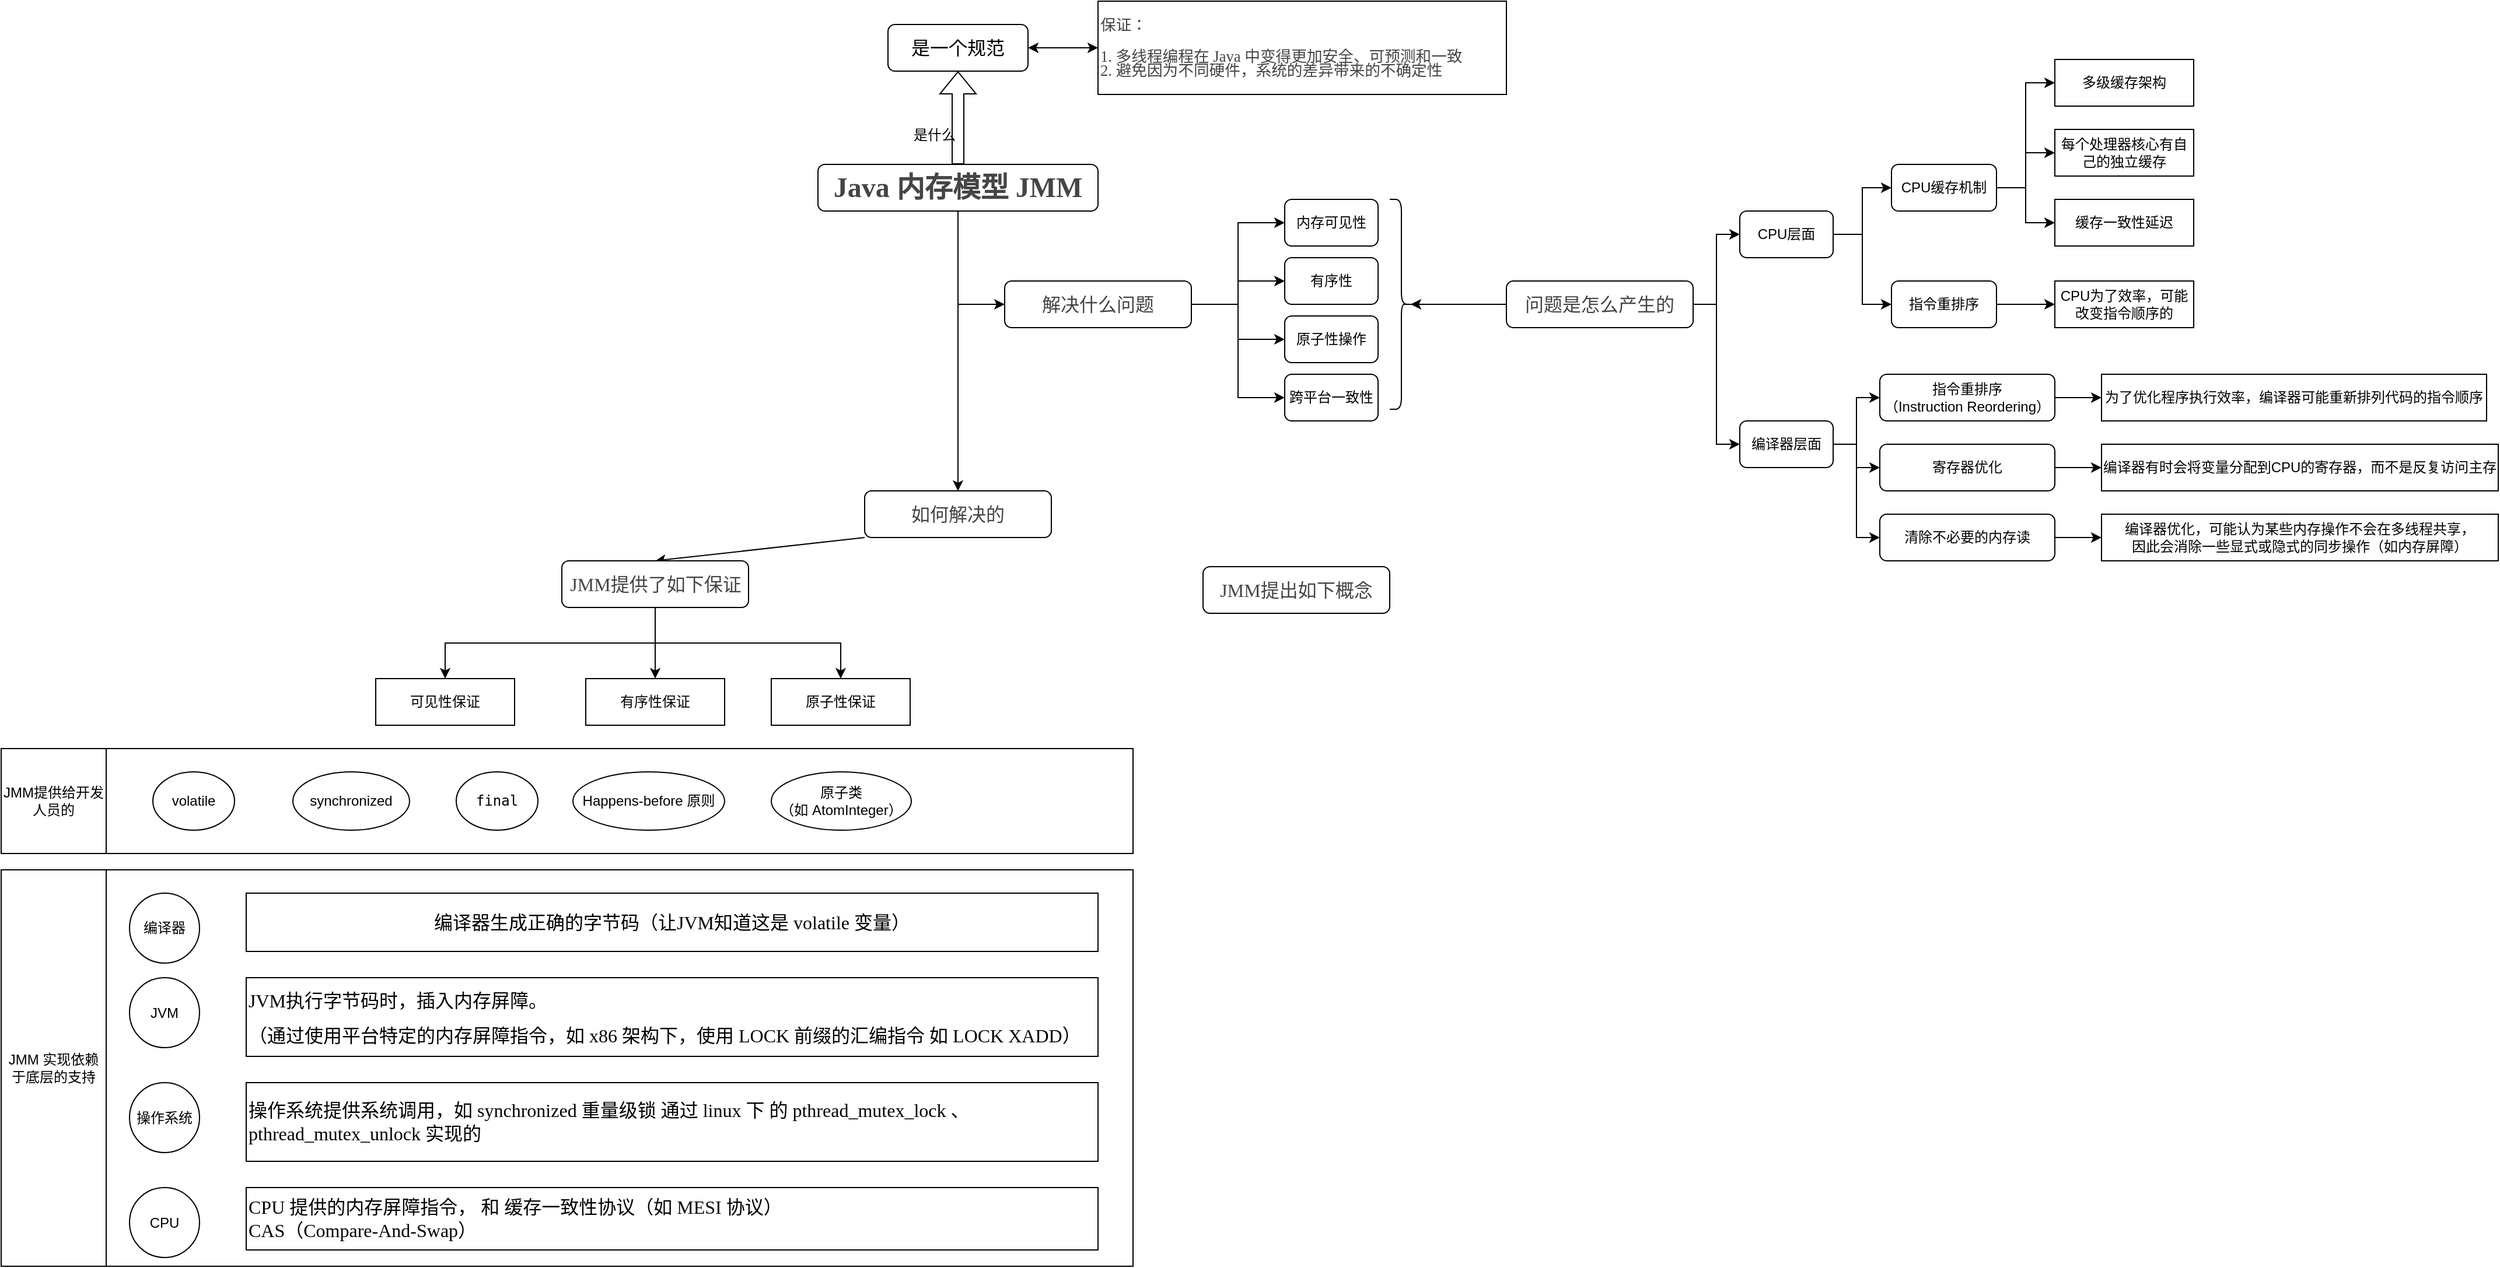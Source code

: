 <mxfile version="24.7.12">
  <diagram name="第 1 页" id="Gt02djALePsNuzyTQ-vI">
    <mxGraphModel dx="2261" dy="780" grid="1" gridSize="10" guides="1" tooltips="1" connect="1" arrows="1" fold="1" page="1" pageScale="1" pageWidth="827" pageHeight="1169" math="0" shadow="0">
      <root>
        <mxCell id="0" />
        <mxCell id="1" parent="0" />
        <mxCell id="FLvSi5OSzPN4O0kKnT5f-75" value="" style="rounded=0;whiteSpace=wrap;html=1;" vertex="1" parent="1">
          <mxGeometry x="-410" y="805" width="880" height="340" as="geometry" />
        </mxCell>
        <mxCell id="FLvSi5OSzPN4O0kKnT5f-64" value="" style="rounded=0;whiteSpace=wrap;html=1;" vertex="1" parent="1">
          <mxGeometry x="-420" y="701" width="890" height="90" as="geometry" />
        </mxCell>
        <mxCell id="FLvSi5OSzPN4O0kKnT5f-9" style="edgeStyle=orthogonalEdgeStyle;rounded=0;orthogonalLoop=1;jettySize=auto;html=1;entryX=0;entryY=0.5;entryDx=0;entryDy=0;" edge="1" parent="1" source="FLvSi5OSzPN4O0kKnT5f-1" target="FLvSi5OSzPN4O0kKnT5f-8">
          <mxGeometry relative="1" as="geometry" />
        </mxCell>
        <mxCell id="FLvSi5OSzPN4O0kKnT5f-49" style="edgeStyle=orthogonalEdgeStyle;rounded=0;orthogonalLoop=1;jettySize=auto;html=1;entryX=0.5;entryY=0;entryDx=0;entryDy=0;" edge="1" parent="1" source="FLvSi5OSzPN4O0kKnT5f-1" target="FLvSi5OSzPN4O0kKnT5f-48">
          <mxGeometry relative="1" as="geometry" />
        </mxCell>
        <mxCell id="FLvSi5OSzPN4O0kKnT5f-1" value="&lt;span style=&quot;font-family:&#39;微软雅黑&#39;; font-size:18pt; font-weight:600; color:#454545;&quot;&gt;Java 内存模型 JMM&lt;/span&gt;" style="rounded=1;whiteSpace=wrap;html=1;" vertex="1" parent="1">
          <mxGeometry x="200" y="200" width="240" height="40" as="geometry" />
        </mxCell>
        <mxCell id="FLvSi5OSzPN4O0kKnT5f-2" value="&lt;span style=&quot;font-family: 微软雅黑; font-size: 12pt;&quot;&gt;是一个规范&lt;/span&gt;" style="rounded=1;whiteSpace=wrap;html=1;" vertex="1" parent="1">
          <mxGeometry x="260" y="80" width="120" height="40" as="geometry" />
        </mxCell>
        <mxCell id="FLvSi5OSzPN4O0kKnT5f-4" value="是什么" style="text;html=1;align=center;verticalAlign=middle;whiteSpace=wrap;rounded=0;" vertex="1" parent="1">
          <mxGeometry x="270" y="160" width="60" height="30" as="geometry" />
        </mxCell>
        <mxCell id="FLvSi5OSzPN4O0kKnT5f-5" value="" style="shape=flexArrow;endArrow=classic;html=1;rounded=0;exitX=0.5;exitY=0;exitDx=0;exitDy=0;entryX=0.5;entryY=1;entryDx=0;entryDy=0;" edge="1" parent="1" source="FLvSi5OSzPN4O0kKnT5f-1" target="FLvSi5OSzPN4O0kKnT5f-2">
          <mxGeometry width="50" height="50" relative="1" as="geometry">
            <mxPoint x="420" y="190" as="sourcePoint" />
            <mxPoint x="470" y="140" as="targetPoint" />
          </mxGeometry>
        </mxCell>
        <mxCell id="FLvSi5OSzPN4O0kKnT5f-6" value="&lt;p style=&quot;margin: 0px; line-height: 100%;&quot;&gt;&lt;span style=&quot;font-family:&#39;微软雅黑&#39;; font-size:10pt; color:#454545;&quot;&gt;保证：&lt;/span&gt;&lt;/p&gt;&lt;br&gt;&lt;p style=&quot;margin: 0px; line-height: 100%;&quot;&gt;&lt;span style=&quot;font-family:&#39;微软雅黑&#39;; font-size:10pt; color:#454545;&quot;&gt;  1. 多线程编程在 Java 中变得更加安全、可预测和一致&lt;/span&gt;&lt;/p&gt;&lt;p style=&quot;margin: 0px; line-height: 100%;&quot;&gt;&lt;span style=&quot;color: rgb(69, 69, 69); font-family: 微软雅黑; font-size: 10pt; background-color: initial;&quot;&gt;2. 避免因为不同硬件，系统的差异带来的不确定性&lt;/span&gt;&lt;/p&gt;" style="rounded=0;whiteSpace=wrap;html=1;align=left;" vertex="1" parent="1">
          <mxGeometry x="440" y="60" width="350" height="80" as="geometry" />
        </mxCell>
        <mxCell id="FLvSi5OSzPN4O0kKnT5f-7" value="" style="endArrow=classic;startArrow=classic;html=1;rounded=0;exitX=1;exitY=0.5;exitDx=0;exitDy=0;entryX=0;entryY=0.5;entryDx=0;entryDy=0;" edge="1" parent="1" source="FLvSi5OSzPN4O0kKnT5f-2" target="FLvSi5OSzPN4O0kKnT5f-6">
          <mxGeometry width="50" height="50" relative="1" as="geometry">
            <mxPoint x="460" y="190" as="sourcePoint" />
            <mxPoint x="510" y="140" as="targetPoint" />
          </mxGeometry>
        </mxCell>
        <mxCell id="FLvSi5OSzPN4O0kKnT5f-14" style="edgeStyle=orthogonalEdgeStyle;rounded=0;orthogonalLoop=1;jettySize=auto;html=1;entryX=0;entryY=0.5;entryDx=0;entryDy=0;" edge="1" parent="1" source="FLvSi5OSzPN4O0kKnT5f-8" target="FLvSi5OSzPN4O0kKnT5f-10">
          <mxGeometry relative="1" as="geometry" />
        </mxCell>
        <mxCell id="FLvSi5OSzPN4O0kKnT5f-15" style="edgeStyle=orthogonalEdgeStyle;rounded=0;orthogonalLoop=1;jettySize=auto;html=1;entryX=0;entryY=0.5;entryDx=0;entryDy=0;" edge="1" parent="1" source="FLvSi5OSzPN4O0kKnT5f-8" target="FLvSi5OSzPN4O0kKnT5f-11">
          <mxGeometry relative="1" as="geometry" />
        </mxCell>
        <mxCell id="FLvSi5OSzPN4O0kKnT5f-16" style="edgeStyle=orthogonalEdgeStyle;rounded=0;orthogonalLoop=1;jettySize=auto;html=1;entryX=0;entryY=0.5;entryDx=0;entryDy=0;" edge="1" parent="1" source="FLvSi5OSzPN4O0kKnT5f-8" target="FLvSi5OSzPN4O0kKnT5f-12">
          <mxGeometry relative="1" as="geometry" />
        </mxCell>
        <mxCell id="FLvSi5OSzPN4O0kKnT5f-17" style="edgeStyle=orthogonalEdgeStyle;rounded=0;orthogonalLoop=1;jettySize=auto;html=1;entryX=0;entryY=0.5;entryDx=0;entryDy=0;" edge="1" parent="1" source="FLvSi5OSzPN4O0kKnT5f-8" target="FLvSi5OSzPN4O0kKnT5f-13">
          <mxGeometry relative="1" as="geometry" />
        </mxCell>
        <mxCell id="FLvSi5OSzPN4O0kKnT5f-8" value="&lt;span style=&quot;font-family: 微软雅黑; color: rgb(69, 69, 69);&quot;&gt;&lt;font style=&quot;font-size: 16px;&quot;&gt;解决什么问题&lt;/font&gt;&lt;/span&gt;" style="rounded=1;whiteSpace=wrap;html=1;" vertex="1" parent="1">
          <mxGeometry x="360" y="300" width="160" height="40" as="geometry" />
        </mxCell>
        <mxCell id="FLvSi5OSzPN4O0kKnT5f-10" value="内存可见性" style="rounded=1;whiteSpace=wrap;html=1;" vertex="1" parent="1">
          <mxGeometry x="600" y="230" width="80" height="40" as="geometry" />
        </mxCell>
        <mxCell id="FLvSi5OSzPN4O0kKnT5f-11" value="有序性" style="rounded=1;whiteSpace=wrap;html=1;" vertex="1" parent="1">
          <mxGeometry x="600" y="280" width="80" height="40" as="geometry" />
        </mxCell>
        <mxCell id="FLvSi5OSzPN4O0kKnT5f-12" value="原子性操作" style="rounded=1;whiteSpace=wrap;html=1;" vertex="1" parent="1">
          <mxGeometry x="600" y="330" width="80" height="40" as="geometry" />
        </mxCell>
        <mxCell id="FLvSi5OSzPN4O0kKnT5f-13" value="跨平台一致性" style="rounded=1;whiteSpace=wrap;html=1;" vertex="1" parent="1">
          <mxGeometry x="600" y="380" width="80" height="40" as="geometry" />
        </mxCell>
        <mxCell id="FLvSi5OSzPN4O0kKnT5f-26" style="edgeStyle=orthogonalEdgeStyle;rounded=0;orthogonalLoop=1;jettySize=auto;html=1;entryX=0;entryY=0.5;entryDx=0;entryDy=0;" edge="1" parent="1" source="FLvSi5OSzPN4O0kKnT5f-18" target="FLvSi5OSzPN4O0kKnT5f-19">
          <mxGeometry relative="1" as="geometry" />
        </mxCell>
        <mxCell id="FLvSi5OSzPN4O0kKnT5f-47" style="edgeStyle=orthogonalEdgeStyle;rounded=0;orthogonalLoop=1;jettySize=auto;html=1;entryX=0;entryY=0.5;entryDx=0;entryDy=0;" edge="1" parent="1" source="FLvSi5OSzPN4O0kKnT5f-18" target="FLvSi5OSzPN4O0kKnT5f-34">
          <mxGeometry relative="1" as="geometry" />
        </mxCell>
        <mxCell id="FLvSi5OSzPN4O0kKnT5f-18" value="&lt;span style=&quot;font-family: 微软雅黑; color: rgb(69, 69, 69);&quot;&gt;&lt;font style=&quot;font-size: 16px;&quot;&gt;问题是怎么产生的&lt;/font&gt;&lt;/span&gt;" style="rounded=1;whiteSpace=wrap;html=1;" vertex="1" parent="1">
          <mxGeometry x="790" y="300" width="160" height="40" as="geometry" />
        </mxCell>
        <mxCell id="FLvSi5OSzPN4O0kKnT5f-27" style="edgeStyle=orthogonalEdgeStyle;rounded=0;orthogonalLoop=1;jettySize=auto;html=1;entryX=0;entryY=0.5;entryDx=0;entryDy=0;" edge="1" parent="1" source="FLvSi5OSzPN4O0kKnT5f-19" target="FLvSi5OSzPN4O0kKnT5f-20">
          <mxGeometry relative="1" as="geometry" />
        </mxCell>
        <mxCell id="FLvSi5OSzPN4O0kKnT5f-28" style="edgeStyle=orthogonalEdgeStyle;rounded=0;orthogonalLoop=1;jettySize=auto;html=1;entryX=0;entryY=0.5;entryDx=0;entryDy=0;" edge="1" parent="1" source="FLvSi5OSzPN4O0kKnT5f-19" target="FLvSi5OSzPN4O0kKnT5f-21">
          <mxGeometry relative="1" as="geometry" />
        </mxCell>
        <mxCell id="FLvSi5OSzPN4O0kKnT5f-19" value="CPU层面" style="rounded=1;whiteSpace=wrap;html=1;" vertex="1" parent="1">
          <mxGeometry x="990" y="240" width="80" height="40" as="geometry" />
        </mxCell>
        <mxCell id="FLvSi5OSzPN4O0kKnT5f-30" style="edgeStyle=orthogonalEdgeStyle;rounded=0;orthogonalLoop=1;jettySize=auto;html=1;entryX=0;entryY=0.5;entryDx=0;entryDy=0;" edge="1" parent="1" source="FLvSi5OSzPN4O0kKnT5f-20" target="FLvSi5OSzPN4O0kKnT5f-22">
          <mxGeometry relative="1" as="geometry" />
        </mxCell>
        <mxCell id="FLvSi5OSzPN4O0kKnT5f-31" style="edgeStyle=orthogonalEdgeStyle;rounded=0;orthogonalLoop=1;jettySize=auto;html=1;entryX=0;entryY=0.5;entryDx=0;entryDy=0;" edge="1" parent="1" source="FLvSi5OSzPN4O0kKnT5f-20" target="FLvSi5OSzPN4O0kKnT5f-23">
          <mxGeometry relative="1" as="geometry" />
        </mxCell>
        <mxCell id="FLvSi5OSzPN4O0kKnT5f-32" style="edgeStyle=orthogonalEdgeStyle;rounded=0;orthogonalLoop=1;jettySize=auto;html=1;entryX=0;entryY=0.5;entryDx=0;entryDy=0;" edge="1" parent="1" source="FLvSi5OSzPN4O0kKnT5f-20" target="FLvSi5OSzPN4O0kKnT5f-24">
          <mxGeometry relative="1" as="geometry" />
        </mxCell>
        <mxCell id="FLvSi5OSzPN4O0kKnT5f-20" value="CPU缓存机制" style="rounded=1;whiteSpace=wrap;html=1;" vertex="1" parent="1">
          <mxGeometry x="1120" y="200" width="90" height="40" as="geometry" />
        </mxCell>
        <mxCell id="FLvSi5OSzPN4O0kKnT5f-33" style="edgeStyle=orthogonalEdgeStyle;rounded=0;orthogonalLoop=1;jettySize=auto;html=1;entryX=0;entryY=0.5;entryDx=0;entryDy=0;" edge="1" parent="1" source="FLvSi5OSzPN4O0kKnT5f-21" target="FLvSi5OSzPN4O0kKnT5f-25">
          <mxGeometry relative="1" as="geometry" />
        </mxCell>
        <mxCell id="FLvSi5OSzPN4O0kKnT5f-21" value="指令重排序" style="rounded=1;whiteSpace=wrap;html=1;" vertex="1" parent="1">
          <mxGeometry x="1120" y="300" width="90" height="40" as="geometry" />
        </mxCell>
        <mxCell id="FLvSi5OSzPN4O0kKnT5f-22" value="多级缓存架构" style="rounded=0;whiteSpace=wrap;html=1;" vertex="1" parent="1">
          <mxGeometry x="1260" y="110" width="119" height="40" as="geometry" />
        </mxCell>
        <mxCell id="FLvSi5OSzPN4O0kKnT5f-23" value="每个处理器核心有自己的独立缓存" style="rounded=0;whiteSpace=wrap;html=1;" vertex="1" parent="1">
          <mxGeometry x="1260" y="170" width="119" height="40" as="geometry" />
        </mxCell>
        <mxCell id="FLvSi5OSzPN4O0kKnT5f-24" value="缓存一致性延迟" style="rounded=0;whiteSpace=wrap;html=1;" vertex="1" parent="1">
          <mxGeometry x="1260" y="230" width="119" height="40" as="geometry" />
        </mxCell>
        <mxCell id="FLvSi5OSzPN4O0kKnT5f-25" value="CPU为了效率，可能改变指令顺序的" style="rounded=0;whiteSpace=wrap;html=1;" vertex="1" parent="1">
          <mxGeometry x="1260" y="300" width="119" height="40" as="geometry" />
        </mxCell>
        <mxCell id="FLvSi5OSzPN4O0kKnT5f-41" style="edgeStyle=orthogonalEdgeStyle;rounded=0;orthogonalLoop=1;jettySize=auto;html=1;" edge="1" parent="1" source="FLvSi5OSzPN4O0kKnT5f-34" target="FLvSi5OSzPN4O0kKnT5f-35">
          <mxGeometry relative="1" as="geometry" />
        </mxCell>
        <mxCell id="FLvSi5OSzPN4O0kKnT5f-42" style="edgeStyle=orthogonalEdgeStyle;rounded=0;orthogonalLoop=1;jettySize=auto;html=1;entryX=0;entryY=0.5;entryDx=0;entryDy=0;" edge="1" parent="1" source="FLvSi5OSzPN4O0kKnT5f-34" target="FLvSi5OSzPN4O0kKnT5f-36">
          <mxGeometry relative="1" as="geometry" />
        </mxCell>
        <mxCell id="FLvSi5OSzPN4O0kKnT5f-43" style="edgeStyle=orthogonalEdgeStyle;rounded=0;orthogonalLoop=1;jettySize=auto;html=1;entryX=0;entryY=0.5;entryDx=0;entryDy=0;" edge="1" parent="1" source="FLvSi5OSzPN4O0kKnT5f-34" target="FLvSi5OSzPN4O0kKnT5f-37">
          <mxGeometry relative="1" as="geometry" />
        </mxCell>
        <mxCell id="FLvSi5OSzPN4O0kKnT5f-34" value="编译器层面" style="rounded=1;whiteSpace=wrap;html=1;" vertex="1" parent="1">
          <mxGeometry x="990" y="420" width="80" height="40" as="geometry" />
        </mxCell>
        <mxCell id="FLvSi5OSzPN4O0kKnT5f-44" style="edgeStyle=orthogonalEdgeStyle;rounded=0;orthogonalLoop=1;jettySize=auto;html=1;" edge="1" parent="1" source="FLvSi5OSzPN4O0kKnT5f-35" target="FLvSi5OSzPN4O0kKnT5f-38">
          <mxGeometry relative="1" as="geometry" />
        </mxCell>
        <mxCell id="FLvSi5OSzPN4O0kKnT5f-35" value="指令重排序&lt;br&gt;（Instruction Reordering）" style="rounded=1;whiteSpace=wrap;html=1;" vertex="1" parent="1">
          <mxGeometry x="1110" y="380" width="150" height="40" as="geometry" />
        </mxCell>
        <mxCell id="FLvSi5OSzPN4O0kKnT5f-45" style="edgeStyle=orthogonalEdgeStyle;rounded=0;orthogonalLoop=1;jettySize=auto;html=1;entryX=0;entryY=0.5;entryDx=0;entryDy=0;" edge="1" parent="1" source="FLvSi5OSzPN4O0kKnT5f-36" target="FLvSi5OSzPN4O0kKnT5f-39">
          <mxGeometry relative="1" as="geometry" />
        </mxCell>
        <mxCell id="FLvSi5OSzPN4O0kKnT5f-36" value="寄存器优化" style="rounded=1;whiteSpace=wrap;html=1;" vertex="1" parent="1">
          <mxGeometry x="1110" y="440" width="150" height="40" as="geometry" />
        </mxCell>
        <mxCell id="FLvSi5OSzPN4O0kKnT5f-46" style="edgeStyle=orthogonalEdgeStyle;rounded=0;orthogonalLoop=1;jettySize=auto;html=1;" edge="1" parent="1" source="FLvSi5OSzPN4O0kKnT5f-37" target="FLvSi5OSzPN4O0kKnT5f-40">
          <mxGeometry relative="1" as="geometry" />
        </mxCell>
        <mxCell id="FLvSi5OSzPN4O0kKnT5f-37" value="清除不必要的内存读" style="rounded=1;whiteSpace=wrap;html=1;" vertex="1" parent="1">
          <mxGeometry x="1110" y="500" width="150" height="40" as="geometry" />
        </mxCell>
        <mxCell id="FLvSi5OSzPN4O0kKnT5f-38" value="为了优化程序执行效率，编译器可能重新排列代码的指令顺序" style="rounded=0;whiteSpace=wrap;html=1;" vertex="1" parent="1">
          <mxGeometry x="1300" y="380" width="330" height="40" as="geometry" />
        </mxCell>
        <mxCell id="FLvSi5OSzPN4O0kKnT5f-39" value="编译器有时会将变量分配到CPU的寄存器，而不是反复访问主存" style="rounded=0;whiteSpace=wrap;html=1;" vertex="1" parent="1">
          <mxGeometry x="1300" y="440" width="340" height="40" as="geometry" />
        </mxCell>
        <mxCell id="FLvSi5OSzPN4O0kKnT5f-40" value="编译器优化，可能认为某些内存操作不会在多线程共享，&lt;br&gt;因此会消除一些显式或隐式的同步操作（如内存屏障）" style="rounded=0;whiteSpace=wrap;html=1;" vertex="1" parent="1">
          <mxGeometry x="1300" y="500" width="340" height="40" as="geometry" />
        </mxCell>
        <mxCell id="FLvSi5OSzPN4O0kKnT5f-78" style="rounded=0;orthogonalLoop=1;jettySize=auto;html=1;entryX=0.5;entryY=0;entryDx=0;entryDy=0;exitX=0;exitY=1;exitDx=0;exitDy=0;" edge="1" parent="1" source="FLvSi5OSzPN4O0kKnT5f-48" target="FLvSi5OSzPN4O0kKnT5f-50">
          <mxGeometry relative="1" as="geometry" />
        </mxCell>
        <mxCell id="FLvSi5OSzPN4O0kKnT5f-48" value="&lt;span style=&quot;font-family: 微软雅黑; color: rgb(69, 69, 69);&quot;&gt;&lt;font style=&quot;font-size: 16px;&quot;&gt;如何解决的&lt;/font&gt;&lt;/span&gt;" style="rounded=1;whiteSpace=wrap;html=1;" vertex="1" parent="1">
          <mxGeometry x="240" y="480" width="160" height="40" as="geometry" />
        </mxCell>
        <mxCell id="FLvSi5OSzPN4O0kKnT5f-56" style="edgeStyle=orthogonalEdgeStyle;rounded=0;orthogonalLoop=1;jettySize=auto;html=1;entryX=0.5;entryY=0;entryDx=0;entryDy=0;exitX=0.5;exitY=1;exitDx=0;exitDy=0;" edge="1" parent="1" source="FLvSi5OSzPN4O0kKnT5f-50" target="FLvSi5OSzPN4O0kKnT5f-53">
          <mxGeometry relative="1" as="geometry" />
        </mxCell>
        <mxCell id="FLvSi5OSzPN4O0kKnT5f-57" style="edgeStyle=orthogonalEdgeStyle;rounded=0;orthogonalLoop=1;jettySize=auto;html=1;entryX=0.5;entryY=0;entryDx=0;entryDy=0;exitX=0.5;exitY=1;exitDx=0;exitDy=0;" edge="1" parent="1" source="FLvSi5OSzPN4O0kKnT5f-50" target="FLvSi5OSzPN4O0kKnT5f-54">
          <mxGeometry relative="1" as="geometry" />
        </mxCell>
        <mxCell id="FLvSi5OSzPN4O0kKnT5f-58" style="edgeStyle=orthogonalEdgeStyle;rounded=0;orthogonalLoop=1;jettySize=auto;html=1;entryX=0.5;entryY=0;entryDx=0;entryDy=0;exitX=0.5;exitY=1;exitDx=0;exitDy=0;" edge="1" parent="1" source="FLvSi5OSzPN4O0kKnT5f-50" target="FLvSi5OSzPN4O0kKnT5f-55">
          <mxGeometry relative="1" as="geometry" />
        </mxCell>
        <mxCell id="FLvSi5OSzPN4O0kKnT5f-50" value="&lt;span style=&quot;font-family: 微软雅黑; color: rgb(69, 69, 69);&quot;&gt;&lt;font style=&quot;font-size: 16px;&quot;&gt;JMM提供了如下保证&lt;/font&gt;&lt;/span&gt;" style="rounded=1;whiteSpace=wrap;html=1;" vertex="1" parent="1">
          <mxGeometry x="-19.5" y="540" width="160" height="40" as="geometry" />
        </mxCell>
        <mxCell id="FLvSi5OSzPN4O0kKnT5f-51" value="" style="shape=curlyBracket;whiteSpace=wrap;html=1;rounded=1;flipH=1;labelPosition=right;verticalLabelPosition=middle;align=left;verticalAlign=middle;" vertex="1" parent="1">
          <mxGeometry x="690" y="230" width="20" height="180" as="geometry" />
        </mxCell>
        <mxCell id="FLvSi5OSzPN4O0kKnT5f-52" style="edgeStyle=orthogonalEdgeStyle;rounded=0;orthogonalLoop=1;jettySize=auto;html=1;entryX=0.1;entryY=0.5;entryDx=0;entryDy=0;entryPerimeter=0;" edge="1" parent="1" source="FLvSi5OSzPN4O0kKnT5f-18" target="FLvSi5OSzPN4O0kKnT5f-51">
          <mxGeometry relative="1" as="geometry" />
        </mxCell>
        <mxCell id="FLvSi5OSzPN4O0kKnT5f-53" value="可见性保证" style="rounded=0;whiteSpace=wrap;html=1;" vertex="1" parent="1">
          <mxGeometry x="-179" y="641" width="119" height="40" as="geometry" />
        </mxCell>
        <mxCell id="FLvSi5OSzPN4O0kKnT5f-54" value="有序性保证" style="rounded=0;whiteSpace=wrap;html=1;" vertex="1" parent="1">
          <mxGeometry x="1" y="641" width="119" height="40" as="geometry" />
        </mxCell>
        <mxCell id="FLvSi5OSzPN4O0kKnT5f-55" value="原子性保证" style="rounded=0;whiteSpace=wrap;html=1;" vertex="1" parent="1">
          <mxGeometry x="160" y="641" width="119" height="40" as="geometry" />
        </mxCell>
        <mxCell id="FLvSi5OSzPN4O0kKnT5f-59" value="volatile" style="ellipse;whiteSpace=wrap;html=1;" vertex="1" parent="1">
          <mxGeometry x="-370" y="721" width="70" height="50" as="geometry" />
        </mxCell>
        <mxCell id="FLvSi5OSzPN4O0kKnT5f-60" value="synchronized" style="ellipse;whiteSpace=wrap;html=1;" vertex="1" parent="1">
          <mxGeometry x="-250" y="721" width="100" height="50" as="geometry" />
        </mxCell>
        <mxCell id="FLvSi5OSzPN4O0kKnT5f-61" value="&lt;code&gt;final&lt;/code&gt;" style="ellipse;whiteSpace=wrap;html=1;" vertex="1" parent="1">
          <mxGeometry x="-110" y="721" width="70" height="50" as="geometry" />
        </mxCell>
        <mxCell id="FLvSi5OSzPN4O0kKnT5f-62" value="Happens-before 原则" style="ellipse;whiteSpace=wrap;html=1;" vertex="1" parent="1">
          <mxGeometry x="-10" y="721" width="130" height="50" as="geometry" />
        </mxCell>
        <mxCell id="FLvSi5OSzPN4O0kKnT5f-63" value="原子类&lt;br&gt;（如 AtomInteger）" style="ellipse;whiteSpace=wrap;html=1;" vertex="1" parent="1">
          <mxGeometry x="160" y="721" width="120" height="50" as="geometry" />
        </mxCell>
        <mxCell id="FLvSi5OSzPN4O0kKnT5f-66" value="JMM提供给开发人员的" style="whiteSpace=wrap;html=1;aspect=fixed;" vertex="1" parent="1">
          <mxGeometry x="-500" y="701" width="90" height="90" as="geometry" />
        </mxCell>
        <mxCell id="FLvSi5OSzPN4O0kKnT5f-67" value="编译器" style="ellipse;whiteSpace=wrap;html=1;aspect=fixed;" vertex="1" parent="1">
          <mxGeometry x="-390" y="825" width="60" height="60" as="geometry" />
        </mxCell>
        <mxCell id="FLvSi5OSzPN4O0kKnT5f-68" value="JVM" style="ellipse;whiteSpace=wrap;html=1;aspect=fixed;" vertex="1" parent="1">
          <mxGeometry x="-390" y="897.5" width="60" height="60" as="geometry" />
        </mxCell>
        <mxCell id="FLvSi5OSzPN4O0kKnT5f-69" value="操作系统" style="ellipse;whiteSpace=wrap;html=1;aspect=fixed;" vertex="1" parent="1">
          <mxGeometry x="-390" y="987.5" width="60" height="60" as="geometry" />
        </mxCell>
        <mxCell id="FLvSi5OSzPN4O0kKnT5f-70" value="CPU" style="ellipse;whiteSpace=wrap;html=1;aspect=fixed;" vertex="1" parent="1">
          <mxGeometry x="-390" y="1077.5" width="60" height="60" as="geometry" />
        </mxCell>
        <mxCell id="FLvSi5OSzPN4O0kKnT5f-71" value="&lt;span style=&quot;font-family: 微软雅黑; font-size: 12pt;&quot;&gt;编译器生成正确的字节码（让JVM知道这是 volatile 变量）&lt;/span&gt;" style="rounded=0;whiteSpace=wrap;html=1;" vertex="1" parent="1">
          <mxGeometry x="-290" y="825" width="730" height="50" as="geometry" />
        </mxCell>
        <mxCell id="FLvSi5OSzPN4O0kKnT5f-72" value="&lt;p style=&quot;margin: 0px;&quot;&gt;&lt;span style=&quot;font-family: 微软雅黑; font-size: 12pt;&quot;&gt;JVM执行字节码时，插入内存屏障。&lt;/span&gt;&lt;/p&gt;&lt;br&gt;&lt;p style=&quot;margin: 0px; line-height: 100%;&quot;&gt;&lt;span style=&quot;font-family: 微软雅黑; font-size: 12pt;&quot;&gt;（通过使用平台特定的内存屏障指令，如 x86 架构下，使用 LOCK 前缀的汇编指令 如 LOCK XADD）&lt;/span&gt;&lt;/p&gt;" style="rounded=0;whiteSpace=wrap;html=1;align=left;" vertex="1" parent="1">
          <mxGeometry x="-290" y="897.5" width="730" height="67.5" as="geometry" />
        </mxCell>
        <mxCell id="FLvSi5OSzPN4O0kKnT5f-73" value="&lt;p style=&quot;margin: 0px;&quot;&gt;&lt;font face=&quot;微软雅黑&quot;&gt;&lt;span style=&quot;font-size: 16px;&quot;&gt;操作系统提供系统调用，如&amp;nbsp;&lt;/span&gt;&lt;/font&gt;&lt;span style=&quot;background-color: initial; font-size: 16px;&quot;&gt;&lt;font face=&quot;微软雅黑&quot;&gt;synchronized 重量级锁&lt;/font&gt;&lt;/span&gt;&lt;font style=&quot;background-color: initial;&quot; face=&quot;微软雅黑&quot;&gt;&lt;span style=&quot;font-size: 16px;&quot;&gt;&amp;nbsp;通过 linux 下 的&amp;nbsp;&lt;/span&gt;&lt;/font&gt;&lt;span style=&quot;background-color: initial; font-size: 16px;&quot;&gt;&lt;font face=&quot;微软雅黑&quot;&gt;pthread_mutex_lock 、pthread_mutex_unlock 实现的&lt;/font&gt;&lt;/span&gt;&lt;span style=&quot;font-size: 16px; background-color: initial; font-family: 微软雅黑;&quot;&gt;&amp;nbsp;&lt;/span&gt;&lt;/p&gt;" style="rounded=0;whiteSpace=wrap;html=1;align=left;" vertex="1" parent="1">
          <mxGeometry x="-290" y="987.5" width="730" height="67.5" as="geometry" />
        </mxCell>
        <mxCell id="FLvSi5OSzPN4O0kKnT5f-74" value="&lt;p style=&quot;margin: 0px;&quot;&gt;&lt;span style=&quot;font-family: 微软雅黑; font-size: 12pt;&quot;&gt;CPU 提供的内存屏障指令， 和 缓存一致性协议（如 MESI 协议）&lt;/span&gt;&lt;br&gt;&lt;/p&gt;&lt;p style=&quot;margin: 0px;&quot;&gt;&lt;span style=&quot;font-family: 微软雅黑; font-size: 12pt;&quot;&gt;CAS（Compare-And-Swap）&lt;/span&gt;&lt;/p&gt;" style="rounded=0;whiteSpace=wrap;html=1;align=left;" vertex="1" parent="1">
          <mxGeometry x="-290" y="1077.5" width="730" height="53.5" as="geometry" />
        </mxCell>
        <mxCell id="FLvSi5OSzPN4O0kKnT5f-77" value="JMM 实现依赖于底层的支持" style="rounded=0;whiteSpace=wrap;html=1;" vertex="1" parent="1">
          <mxGeometry x="-500" y="805" width="90" height="340" as="geometry" />
        </mxCell>
        <mxCell id="FLvSi5OSzPN4O0kKnT5f-79" value="&lt;span style=&quot;font-family: 微软雅黑; color: rgb(69, 69, 69);&quot;&gt;&lt;font style=&quot;font-size: 16px;&quot;&gt;JMM提出如下概念&lt;/font&gt;&lt;/span&gt;" style="rounded=1;whiteSpace=wrap;html=1;" vertex="1" parent="1">
          <mxGeometry x="530" y="545" width="160" height="40" as="geometry" />
        </mxCell>
      </root>
    </mxGraphModel>
  </diagram>
</mxfile>
